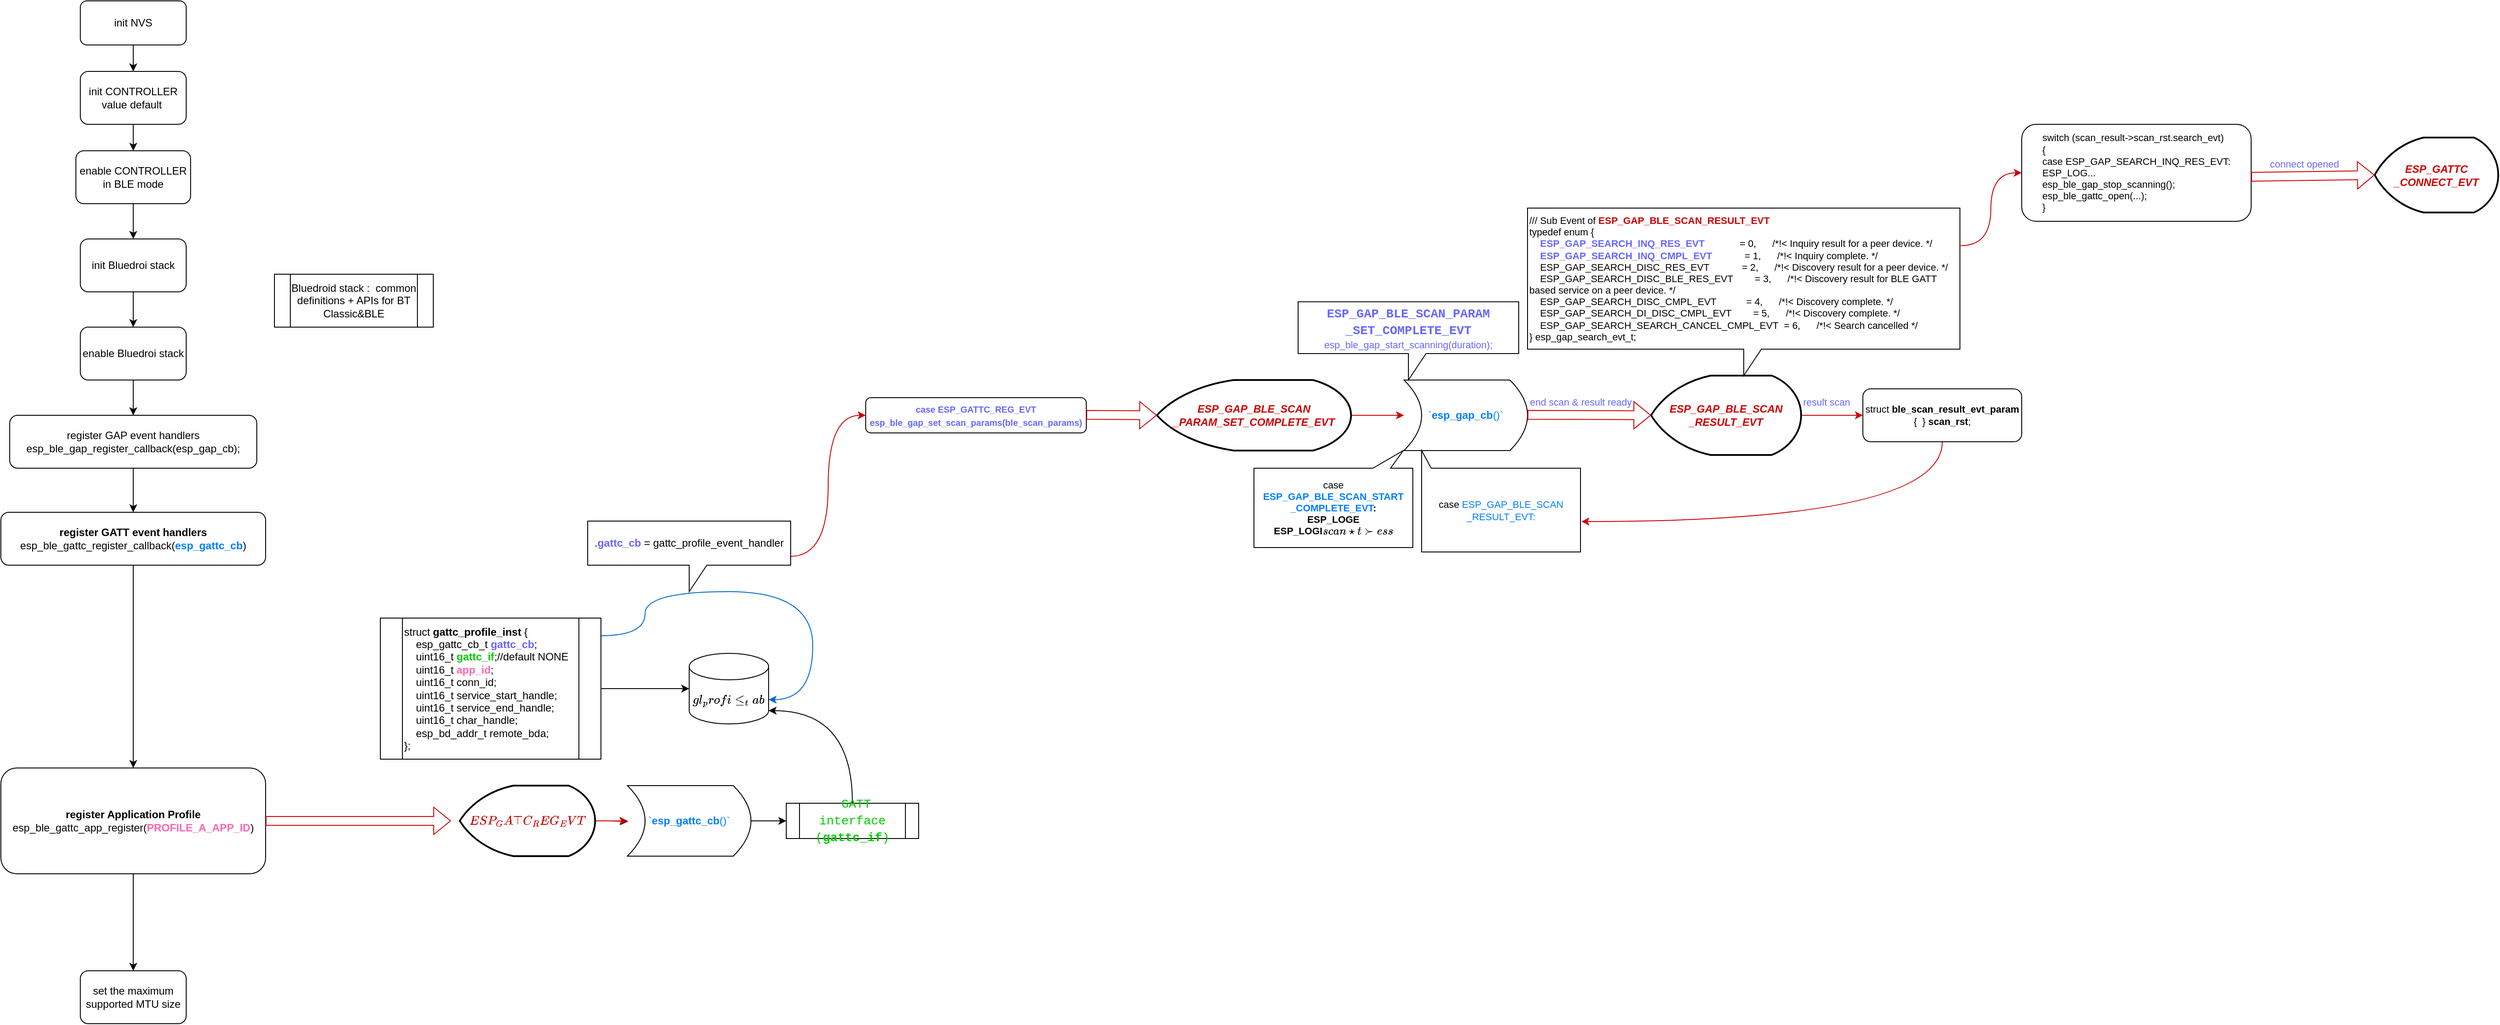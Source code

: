 <mxfile version="20.8.1" type="github">
  <diagram id="5WGJPJ9PN9hEiIK1iL1-" name="Trang-1">
    <mxGraphModel dx="1313" dy="726" grid="1" gridSize="10" guides="1" tooltips="1" connect="1" arrows="1" fold="1" page="1" pageScale="1" pageWidth="4681" pageHeight="3300" math="0" shadow="0">
      <root>
        <mxCell id="0" />
        <mxCell id="1" parent="0" />
        <mxCell id="tE3i4PgHsdOXRFT06SJb-3" value="" style="edgeStyle=orthogonalEdgeStyle;rounded=0;orthogonalLoop=1;jettySize=auto;html=1;" parent="1" source="tE3i4PgHsdOXRFT06SJb-1" target="tE3i4PgHsdOXRFT06SJb-2" edge="1">
          <mxGeometry relative="1" as="geometry" />
        </mxCell>
        <mxCell id="tE3i4PgHsdOXRFT06SJb-1" value="init NVS" style="rounded=1;whiteSpace=wrap;html=1;" parent="1" vertex="1">
          <mxGeometry x="340" y="40" width="120" height="50" as="geometry" />
        </mxCell>
        <mxCell id="tE3i4PgHsdOXRFT06SJb-6" value="" style="edgeStyle=orthogonalEdgeStyle;rounded=0;orthogonalLoop=1;jettySize=auto;html=1;" parent="1" source="tE3i4PgHsdOXRFT06SJb-2" target="tE3i4PgHsdOXRFT06SJb-4" edge="1">
          <mxGeometry relative="1" as="geometry" />
        </mxCell>
        <mxCell id="tE3i4PgHsdOXRFT06SJb-2" value="init CONTROLLER&lt;br&gt;value default&amp;nbsp;" style="rounded=1;whiteSpace=wrap;html=1;" parent="1" vertex="1">
          <mxGeometry x="340" y="120" width="120" height="60" as="geometry" />
        </mxCell>
        <mxCell id="tE3i4PgHsdOXRFT06SJb-14" value="" style="edgeStyle=orthogonalEdgeStyle;rounded=0;orthogonalLoop=1;jettySize=auto;html=1;" parent="1" source="tE3i4PgHsdOXRFT06SJb-4" target="tE3i4PgHsdOXRFT06SJb-12" edge="1">
          <mxGeometry relative="1" as="geometry" />
        </mxCell>
        <mxCell id="tE3i4PgHsdOXRFT06SJb-4" value="enable CONTROLLER in BLE mode" style="rounded=1;whiteSpace=wrap;html=1;" parent="1" vertex="1">
          <mxGeometry x="335" y="210" width="130" height="60" as="geometry" />
        </mxCell>
        <mxCell id="tE3i4PgHsdOXRFT06SJb-15" value="" style="edgeStyle=orthogonalEdgeStyle;rounded=0;orthogonalLoop=1;jettySize=auto;html=1;" parent="1" source="tE3i4PgHsdOXRFT06SJb-12" target="tE3i4PgHsdOXRFT06SJb-13" edge="1">
          <mxGeometry relative="1" as="geometry" />
        </mxCell>
        <mxCell id="tE3i4PgHsdOXRFT06SJb-12" value="init Bluedroi stack" style="rounded=1;whiteSpace=wrap;html=1;" parent="1" vertex="1">
          <mxGeometry x="340" y="310" width="120" height="60" as="geometry" />
        </mxCell>
        <mxCell id="zCq8DhJdXFzrdfrmIdEc-4" value="" style="edgeStyle=orthogonalEdgeStyle;rounded=0;orthogonalLoop=1;jettySize=auto;html=1;" edge="1" parent="1" source="tE3i4PgHsdOXRFT06SJb-13" target="zCq8DhJdXFzrdfrmIdEc-2">
          <mxGeometry relative="1" as="geometry" />
        </mxCell>
        <mxCell id="tE3i4PgHsdOXRFT06SJb-13" value="enable Bluedroi stack" style="rounded=1;whiteSpace=wrap;html=1;" parent="1" vertex="1">
          <mxGeometry x="340" y="410" width="120" height="60" as="geometry" />
        </mxCell>
        <mxCell id="tE3i4PgHsdOXRFT06SJb-16" value="Bluedroid stack :&amp;nbsp; common definitions + APIs for BT Classic&amp;amp;BLE" style="shape=process;whiteSpace=wrap;html=1;backgroundOutline=1;" parent="1" vertex="1">
          <mxGeometry x="560" y="350" width="180" height="60" as="geometry" />
        </mxCell>
        <mxCell id="zCq8DhJdXFzrdfrmIdEc-6" value="" style="edgeStyle=orthogonalEdgeStyle;rounded=0;orthogonalLoop=1;jettySize=auto;html=1;" edge="1" parent="1" source="zCq8DhJdXFzrdfrmIdEc-2" target="zCq8DhJdXFzrdfrmIdEc-5">
          <mxGeometry relative="1" as="geometry" />
        </mxCell>
        <mxCell id="zCq8DhJdXFzrdfrmIdEc-2" value="register GAP event handlers&lt;br&gt;&lt;div style=&quot;border-color: var(--border-color); text-align: left;&quot;&gt;&lt;span style=&quot;border-color: var(--border-color); background-color: initial;&quot;&gt;esp_ble_gap_register_callback(esp_gap_cb);&lt;/span&gt;&lt;/div&gt;" style="rounded=1;whiteSpace=wrap;html=1;" vertex="1" parent="1">
          <mxGeometry x="260" y="510" width="280" height="60" as="geometry" />
        </mxCell>
        <mxCell id="zCq8DhJdXFzrdfrmIdEc-8" value="" style="edgeStyle=orthogonalEdgeStyle;rounded=0;orthogonalLoop=1;jettySize=auto;html=1;" edge="1" parent="1" source="zCq8DhJdXFzrdfrmIdEc-5" target="zCq8DhJdXFzrdfrmIdEc-7">
          <mxGeometry relative="1" as="geometry" />
        </mxCell>
        <mxCell id="zCq8DhJdXFzrdfrmIdEc-5" value="&lt;b&gt;register GATT event handlers&lt;/b&gt;&lt;br&gt;&lt;div style=&quot;border-color: var(--border-color); text-align: left;&quot;&gt;&lt;span style=&quot;background-color: initial;&quot;&gt;esp_ble_gattc_register_callback(&lt;font color=&quot;#007fff&quot;&gt;&lt;b&gt;esp_gattc_cb&lt;/b&gt;&lt;/font&gt;)&lt;/span&gt;&lt;br&gt;&lt;/div&gt;" style="rounded=1;whiteSpace=wrap;html=1;" vertex="1" parent="1">
          <mxGeometry x="250" y="620" width="300" height="60" as="geometry" />
        </mxCell>
        <mxCell id="zCq8DhJdXFzrdfrmIdEc-10" value="" style="edgeStyle=orthogonalEdgeStyle;rounded=0;orthogonalLoop=1;jettySize=auto;html=1;" edge="1" parent="1" source="zCq8DhJdXFzrdfrmIdEc-7" target="zCq8DhJdXFzrdfrmIdEc-9">
          <mxGeometry relative="1" as="geometry" />
        </mxCell>
        <mxCell id="zCq8DhJdXFzrdfrmIdEc-7" value="&lt;div style=&quot;&quot;&gt;&lt;b style=&quot;background-color: initial;&quot;&gt;register Application Profile&lt;/b&gt;&lt;/div&gt;&lt;div style=&quot;text-align: left;&quot;&gt;&lt;span style=&quot;background-color: initial;&quot;&gt;esp_ble_gattc_app_register(&lt;b&gt;&lt;font color=&quot;#ff66b3&quot;&gt;PROFILE_A_APP_ID&lt;/font&gt;&lt;/b&gt;)&lt;br&gt;&lt;/span&gt;&lt;/div&gt;" style="rounded=1;whiteSpace=wrap;html=1;" vertex="1" parent="1">
          <mxGeometry x="250" y="910" width="300" height="120" as="geometry" />
        </mxCell>
        <mxCell id="zCq8DhJdXFzrdfrmIdEc-9" value="set the maximum supported MTU size" style="rounded=1;whiteSpace=wrap;html=1;" vertex="1" parent="1">
          <mxGeometry x="340" y="1140" width="120" height="60" as="geometry" />
        </mxCell>
        <mxCell id="zCq8DhJdXFzrdfrmIdEc-16" value="" style="edgeStyle=orthogonalEdgeStyle;rounded=0;orthogonalLoop=1;jettySize=auto;html=1;entryX=0;entryY=0.5;entryDx=0;entryDy=0;entryPerimeter=0;" edge="1" parent="1" source="zCq8DhJdXFzrdfrmIdEc-13" target="zCq8DhJdXFzrdfrmIdEc-18">
          <mxGeometry relative="1" as="geometry">
            <mxPoint x="1030" y="810" as="targetPoint" />
            <Array as="points">
              <mxPoint x="1010" y="820" />
              <mxPoint x="1010" y="820" />
            </Array>
          </mxGeometry>
        </mxCell>
        <mxCell id="zCq8DhJdXFzrdfrmIdEc-33" style="edgeStyle=orthogonalEdgeStyle;curved=1;rounded=0;orthogonalLoop=1;jettySize=auto;html=1;entryX=1;entryY=0;entryDx=0;entryDy=52.5;entryPerimeter=0;fontColor=#4A80FF;strokeColor=#0066CC;" edge="1" parent="1" source="zCq8DhJdXFzrdfrmIdEc-13" target="zCq8DhJdXFzrdfrmIdEc-18">
          <mxGeometry relative="1" as="geometry">
            <Array as="points">
              <mxPoint x="980" y="760" />
              <mxPoint x="980" y="710" />
              <mxPoint x="1170" y="710" />
              <mxPoint x="1170" y="833" />
            </Array>
          </mxGeometry>
        </mxCell>
        <mxCell id="zCq8DhJdXFzrdfrmIdEc-13" value="&lt;div&gt;struct &lt;b&gt;gattc_profile_inst&lt;/b&gt; {&lt;/div&gt;&lt;div&gt;&amp;nbsp; &amp;nbsp; esp_gattc_cb_t &lt;b&gt;&lt;font color=&quot;#6666ff&quot;&gt;gattc_cb&lt;/font&gt;&lt;/b&gt;;&lt;/div&gt;&lt;div&gt;&amp;nbsp; &amp;nbsp; uint16_t &lt;b&gt;&lt;font color=&quot;#00cc00&quot;&gt;gattc_if&lt;/font&gt;&lt;/b&gt;;//default NONE&lt;/div&gt;&lt;div&gt;&amp;nbsp; &amp;nbsp; uint16_t &lt;b&gt;&lt;font color=&quot;#ff66b3&quot;&gt;app_id&lt;/font&gt;&lt;/b&gt;;&lt;/div&gt;&lt;div style=&quot;&quot;&gt;&amp;nbsp; &amp;nbsp; uint16_t conn_id;&lt;/div&gt;&lt;div&gt;&amp;nbsp; &amp;nbsp; uint16_t service_start_handle;&lt;/div&gt;&lt;div&gt;&amp;nbsp; &amp;nbsp; uint16_t service_end_handle;&lt;/div&gt;&lt;div&gt;&amp;nbsp; &amp;nbsp; uint16_t char_handle;&lt;/div&gt;&lt;div&gt;&amp;nbsp; &amp;nbsp; esp_bd_addr_t remote_bda;&lt;/div&gt;&lt;div&gt;};&lt;/div&gt;" style="shape=process;whiteSpace=wrap;html=1;backgroundOutline=1;align=left;" vertex="1" parent="1">
          <mxGeometry x="680" y="740" width="250" height="160" as="geometry" />
        </mxCell>
        <mxCell id="zCq8DhJdXFzrdfrmIdEc-20" value="" style="edgeStyle=orthogonalEdgeStyle;rounded=0;orthogonalLoop=1;jettySize=auto;html=1;fontColor=#4A80FF;" edge="1" parent="1" target="zCq8DhJdXFzrdfrmIdEc-19">
          <mxGeometry relative="1" as="geometry">
            <mxPoint x="940" y="970" as="sourcePoint" />
          </mxGeometry>
        </mxCell>
        <mxCell id="zCq8DhJdXFzrdfrmIdEc-18" value="&lt;span style=&quot;color: rgb(0, 0, 0);&quot;&gt;`gl_profile_tab`&lt;/span&gt;" style="shape=cylinder3;whiteSpace=wrap;html=1;boundedLbl=1;backgroundOutline=1;size=15;fontColor=#FF0000;" vertex="1" parent="1">
          <mxGeometry x="1030" y="780" width="90" height="80" as="geometry" />
        </mxCell>
        <mxCell id="zCq8DhJdXFzrdfrmIdEc-27" value="" style="edgeStyle=orthogonalEdgeStyle;rounded=0;orthogonalLoop=1;jettySize=auto;html=1;fontColor=#4A80FF;" edge="1" parent="1" source="zCq8DhJdXFzrdfrmIdEc-19" target="zCq8DhJdXFzrdfrmIdEc-25">
          <mxGeometry relative="1" as="geometry" />
        </mxCell>
        <mxCell id="zCq8DhJdXFzrdfrmIdEc-19" value="&lt;font color=&quot;#007fff&quot;&gt;`&lt;b&gt;esp_gattc_cb&lt;/b&gt;()`&lt;/font&gt;" style="shape=dataStorage;whiteSpace=wrap;html=1;fixedSize=1;fontColor=#FF0000;direction=west;" vertex="1" parent="1">
          <mxGeometry x="960" y="930" width="140" height="80" as="geometry" />
        </mxCell>
        <mxCell id="zCq8DhJdXFzrdfrmIdEc-23" value="" style="shape=flexArrow;endArrow=classic;html=1;rounded=0;fontColor=#4A80FF;exitX=1;exitY=0.5;exitDx=0;exitDy=0;strokeColor=#CC0000;fontStyle=0;verticalAlign=bottom;" edge="1" parent="1" source="zCq8DhJdXFzrdfrmIdEc-7">
          <mxGeometry width="50" height="50" relative="1" as="geometry">
            <mxPoint x="560" y="940" as="sourcePoint" />
            <mxPoint x="760" y="970" as="targetPoint" />
          </mxGeometry>
        </mxCell>
        <mxCell id="zCq8DhJdXFzrdfrmIdEc-40" style="edgeStyle=orthogonalEdgeStyle;curved=1;rounded=0;orthogonalLoop=1;jettySize=auto;html=1;entryX=1;entryY=1;entryDx=0;entryDy=-15;entryPerimeter=0;strokeColor=#000000;fontColor=#4A80FF;exitX=0.5;exitY=0;exitDx=0;exitDy=0;" edge="1" parent="1" source="zCq8DhJdXFzrdfrmIdEc-25" target="zCq8DhJdXFzrdfrmIdEc-18">
          <mxGeometry relative="1" as="geometry" />
        </mxCell>
        <mxCell id="zCq8DhJdXFzrdfrmIdEc-25" value="&lt;div style=&quot;font-family: Consolas, &amp;quot;Courier New&amp;quot;, monospace; font-size: 14px; line-height: 19px;&quot;&gt;&lt;font color=&quot;#00cc00&quot;&gt;&amp;nbsp;GATT interface&lt;/font&gt;&lt;/div&gt;&lt;div style=&quot;font-family: Consolas, &amp;quot;Courier New&amp;quot;, monospace; font-size: 14px; line-height: 19px;&quot;&gt;&lt;font color=&quot;#00cc00&quot;&gt;(&lt;b&gt;gattc_if&lt;/b&gt;)&lt;/font&gt;&lt;/div&gt;" style="shape=process;whiteSpace=wrap;html=1;backgroundOutline=1;fontColor=#4A80FF;" vertex="1" parent="1">
          <mxGeometry x="1140" y="950" width="150" height="40" as="geometry" />
        </mxCell>
        <mxCell id="zCq8DhJdXFzrdfrmIdEc-57" style="edgeStyle=orthogonalEdgeStyle;curved=1;rounded=0;orthogonalLoop=1;jettySize=auto;html=1;entryX=0;entryY=0.5;entryDx=0;entryDy=0;strokeColor=#CC0000;fontSize=9;fontColor=#6666FF;" edge="1" parent="1" source="zCq8DhJdXFzrdfrmIdEc-45" target="zCq8DhJdXFzrdfrmIdEc-56">
          <mxGeometry relative="1" as="geometry" />
        </mxCell>
        <mxCell id="zCq8DhJdXFzrdfrmIdEc-45" value="&lt;font color=&quot;#000000&quot;&gt;.&lt;/font&gt;&lt;font color=&quot;#6666ff&quot;&gt;&lt;b&gt;gattc_cb &lt;/b&gt;&lt;/font&gt;&lt;font color=&quot;#000000&quot;&gt;= gattc_profile_event_handler&lt;/font&gt;" style="shape=callout;whiteSpace=wrap;html=1;perimeter=calloutPerimeter;labelBackgroundColor=none;fontColor=#007FFF;" vertex="1" parent="1">
          <mxGeometry x="915" y="630" width="230" height="80" as="geometry" />
        </mxCell>
        <mxCell id="zCq8DhJdXFzrdfrmIdEc-49" value="" style="edgeStyle=orthogonalEdgeStyle;curved=1;rounded=0;orthogonalLoop=1;jettySize=auto;html=1;strokeColor=#CC0000;fontColor=#6666FF;" edge="1" parent="1" source="zCq8DhJdXFzrdfrmIdEc-48" target="zCq8DhJdXFzrdfrmIdEc-19">
          <mxGeometry relative="1" as="geometry" />
        </mxCell>
        <mxCell id="zCq8DhJdXFzrdfrmIdEc-48" value="&lt;i style=&quot;border-color: var(--border-color); color: rgb(0, 0, 0);&quot;&gt;&lt;b style=&quot;border-color: var(--border-color);&quot;&gt;&lt;font style=&quot;border-color: var(--border-color);&quot; color=&quot;#cc0000&quot;&gt;`ESP_GATTC_REG_EVT`&lt;/font&gt;&lt;/b&gt;&lt;/i&gt;" style="strokeWidth=2;html=1;shape=mxgraph.flowchart.display;whiteSpace=wrap;labelBackgroundColor=none;fontColor=#6666FF;" vertex="1" parent="1">
          <mxGeometry x="770" y="930" width="153.34" height="80" as="geometry" />
        </mxCell>
        <mxCell id="zCq8DhJdXFzrdfrmIdEc-56" value="&lt;font style=&quot;&quot;&gt;&lt;font size=&quot;1&quot;&gt;&lt;b&gt;case ESP_GATTC_REG_EVT&lt;/b&gt;&lt;/font&gt;&lt;br&gt;&lt;font size=&quot;1&quot;&gt;&lt;b&gt;esp_ble_gap_set_scan_params(ble_scan_params&lt;/b&gt;&lt;b&gt;)&lt;/b&gt;&lt;/font&gt;&lt;br&gt;&lt;/font&gt;" style="rounded=1;whiteSpace=wrap;html=1;labelBackgroundColor=none;fontColor=#6666FF;" vertex="1" parent="1">
          <mxGeometry x="1230" y="490" width="250" height="40" as="geometry" />
        </mxCell>
        <mxCell id="zCq8DhJdXFzrdfrmIdEc-63" value="" style="edgeStyle=orthogonalEdgeStyle;curved=1;rounded=0;orthogonalLoop=1;jettySize=auto;html=1;strokeColor=#CC0000;fontSize=9;fontColor=#6666FF;" edge="1" parent="1" source="zCq8DhJdXFzrdfrmIdEc-60" target="zCq8DhJdXFzrdfrmIdEc-62">
          <mxGeometry relative="1" as="geometry" />
        </mxCell>
        <mxCell id="zCq8DhJdXFzrdfrmIdEc-60" value="&lt;i style=&quot;border-color: var(--border-color); color: rgb(0, 0, 0);&quot;&gt;&lt;b style=&quot;border-color: var(--border-color);&quot;&gt;&lt;font style=&quot;border-color: var(--border-color);&quot; color=&quot;#cc0000&quot;&gt;ESP_GAP_BLE_SCAN&lt;br&gt;_PARAM_SET_COMPLETE_EVT&lt;/font&gt;&lt;/b&gt;&lt;/i&gt;" style="strokeWidth=2;html=1;shape=mxgraph.flowchart.display;whiteSpace=wrap;labelBackgroundColor=none;fontColor=#6666FF;" vertex="1" parent="1">
          <mxGeometry x="1560" y="470" width="220" height="80" as="geometry" />
        </mxCell>
        <mxCell id="zCq8DhJdXFzrdfrmIdEc-61" value="" style="shape=flexArrow;endArrow=classic;html=1;rounded=0;fontColor=#4A80FF;exitX=1;exitY=0.5;exitDx=0;exitDy=0;strokeColor=#CC0000;fontStyle=0;verticalAlign=bottom;" edge="1" parent="1">
          <mxGeometry width="50" height="50" relative="1" as="geometry">
            <mxPoint x="1480" y="509.5" as="sourcePoint" />
            <mxPoint x="1560" y="510" as="targetPoint" />
          </mxGeometry>
        </mxCell>
        <mxCell id="zCq8DhJdXFzrdfrmIdEc-62" value="&lt;font color=&quot;#007fff&quot;&gt;`&lt;b&gt;esp_gap_cb&lt;/b&gt;()`&lt;/font&gt;" style="shape=dataStorage;whiteSpace=wrap;html=1;fixedSize=1;fontColor=#FF0000;direction=west;" vertex="1" parent="1">
          <mxGeometry x="1840" y="470" width="140" height="80" as="geometry" />
        </mxCell>
        <mxCell id="zCq8DhJdXFzrdfrmIdEc-65" value="&lt;font style=&quot;font-size: 11px;&quot;&gt;&lt;div style=&quot;font-family: Consolas, &amp;quot;Courier New&amp;quot;, monospace; font-size: 14px; line-height: 19px;&quot;&gt;&lt;b&gt;ESP_GAP_BLE_SCAN_PARAM&lt;/b&gt;&lt;/div&gt;&lt;div style=&quot;font-family: Consolas, &amp;quot;Courier New&amp;quot;, monospace; font-size: 14px; line-height: 19px;&quot;&gt;&lt;b&gt;_SET_COMPLETE_EVT&lt;/b&gt;&lt;/div&gt;esp_ble_gap_start_scanning(duration);&lt;/font&gt;" style="shape=callout;whiteSpace=wrap;html=1;perimeter=calloutPerimeter;labelBackgroundColor=none;fontSize=9;fontColor=#6666FF;" vertex="1" parent="1">
          <mxGeometry x="1720" y="381.29" width="250" height="88.71" as="geometry" />
        </mxCell>
        <mxCell id="zCq8DhJdXFzrdfrmIdEc-71" value="" style="edgeStyle=orthogonalEdgeStyle;curved=1;rounded=0;orthogonalLoop=1;jettySize=auto;html=1;strokeColor=#CC0000;fontSize=11;fontColor=#000000;" edge="1" parent="1" source="zCq8DhJdXFzrdfrmIdEc-66" target="zCq8DhJdXFzrdfrmIdEc-70">
          <mxGeometry relative="1" as="geometry" />
        </mxCell>
        <mxCell id="zCq8DhJdXFzrdfrmIdEc-66" value="&lt;font color=&quot;#cc0000&quot;&gt;&lt;b&gt;&lt;i&gt;ESP_GAP_BLE_SCAN&lt;br&gt;_RESULT_EVT&lt;/i&gt;&lt;/b&gt;&lt;/font&gt;" style="strokeWidth=2;html=1;shape=mxgraph.flowchart.display;whiteSpace=wrap;labelBackgroundColor=none;fontColor=#6666FF;" vertex="1" parent="1">
          <mxGeometry x="2120" y="465" width="170" height="90" as="geometry" />
        </mxCell>
        <mxCell id="zCq8DhJdXFzrdfrmIdEc-67" value="" style="shape=flexArrow;endArrow=classic;html=1;rounded=0;fontColor=#4A80FF;exitX=1;exitY=0.5;exitDx=0;exitDy=0;strokeColor=#CC0000;fontStyle=0;verticalAlign=bottom;entryX=0;entryY=0.5;entryDx=0;entryDy=0;entryPerimeter=0;" edge="1" parent="1" target="zCq8DhJdXFzrdfrmIdEc-66">
          <mxGeometry width="50" height="50" relative="1" as="geometry">
            <mxPoint x="1980" y="509.5" as="sourcePoint" />
            <mxPoint x="2060" y="510" as="targetPoint" />
          </mxGeometry>
        </mxCell>
        <mxCell id="zCq8DhJdXFzrdfrmIdEc-68" value="end scan &amp;amp; result ready" style="text;html=1;align=center;verticalAlign=middle;resizable=0;points=[];autosize=1;strokeColor=none;fillColor=none;fontSize=11;fontColor=#6666FF;" vertex="1" parent="1">
          <mxGeometry x="1970" y="480" width="140" height="30" as="geometry" />
        </mxCell>
        <mxCell id="zCq8DhJdXFzrdfrmIdEc-79" style="edgeStyle=orthogonalEdgeStyle;curved=1;rounded=0;orthogonalLoop=1;jettySize=auto;html=1;entryX=0;entryY=0.5;entryDx=0;entryDy=0;strokeColor=#CC0000;fontSize=11;fontColor=#000000;exitX=1.002;exitY=0.224;exitDx=0;exitDy=0;exitPerimeter=0;" edge="1" parent="1" source="zCq8DhJdXFzrdfrmIdEc-69" target="zCq8DhJdXFzrdfrmIdEc-78">
          <mxGeometry relative="1" as="geometry" />
        </mxCell>
        <mxCell id="zCq8DhJdXFzrdfrmIdEc-69" value="&lt;div&gt;&lt;font color=&quot;#000000&quot;&gt;/// Sub Event of &lt;/font&gt;&lt;font color=&quot;#cc0000&quot;&gt;&lt;b&gt;ESP_GAP_BLE_SCAN_RESULT_EVT&lt;/b&gt;&lt;/font&gt;&lt;br&gt;&lt;/div&gt;&lt;div&gt;&lt;font color=&quot;#000000&quot;&gt;typedef enum {&lt;/font&gt;&lt;/div&gt;&lt;div&gt;&lt;font color=&quot;#000000&quot;&gt;&amp;nbsp; &amp;nbsp; &lt;/font&gt;&lt;b style=&quot;&quot;&gt;ESP_GAP_SEARCH_INQ_RES_EVT&amp;nbsp; &amp;nbsp; &amp;nbsp; &amp;nbsp; &amp;nbsp; &amp;nbsp; &amp;nbsp;&lt;/b&gt;&lt;font color=&quot;#000000&quot;&gt;= 0,&amp;nbsp; &amp;nbsp; &amp;nbsp; /*!&amp;lt; Inquiry result for a peer device. */&lt;/font&gt;&lt;/div&gt;&lt;div&gt;&lt;font color=&quot;#000000&quot;&gt;&amp;nbsp; &amp;nbsp; &lt;/font&gt;&lt;b style=&quot;&quot;&gt;ESP_GAP_SEARCH_INQ_CMPL_EVT&amp;nbsp; &amp;nbsp; &amp;nbsp; &amp;nbsp; &amp;nbsp; &amp;nbsp; &lt;/b&gt;&lt;font color=&quot;#000000&quot;&gt;= 1,&amp;nbsp; &amp;nbsp; &amp;nbsp; /*!&amp;lt; Inquiry complete. */&lt;/font&gt;&lt;/div&gt;&lt;div&gt;&lt;font color=&quot;#000000&quot;&gt;&amp;nbsp; &amp;nbsp; ESP_GAP_SEARCH_DISC_RES_EVT&amp;nbsp; &amp;nbsp; &amp;nbsp; &amp;nbsp; &amp;nbsp; &amp;nbsp; = 2,&amp;nbsp; &amp;nbsp; &amp;nbsp; /*!&amp;lt; Discovery result for a peer device. */&lt;/font&gt;&lt;/div&gt;&lt;div&gt;&lt;font color=&quot;#000000&quot;&gt;&amp;nbsp; &amp;nbsp; ESP_GAP_SEARCH_DISC_BLE_RES_EVT&amp;nbsp; &amp;nbsp; &amp;nbsp; &amp;nbsp; = 3,&amp;nbsp; &amp;nbsp; &amp;nbsp; /*!&amp;lt; Discovery result for BLE GATT&amp;nbsp;&lt;/font&gt;&lt;/div&gt;&lt;div&gt;&lt;font color=&quot;#000000&quot;&gt;&lt;span style=&quot;&quot;&gt;	&lt;/span&gt;&lt;span style=&quot;&quot;&gt;	&lt;/span&gt;&lt;span style=&quot;&quot;&gt;	&lt;/span&gt;&lt;span style=&quot;&quot;&gt;	&lt;/span&gt;&lt;span style=&quot;&quot;&gt;	&lt;/span&gt;&lt;span style=&quot;&quot;&gt;	&lt;/span&gt;&lt;span style=&quot;&quot;&gt;	&lt;/span&gt;&lt;span style=&quot;&quot;&gt;	&lt;/span&gt;&lt;span style=&quot;&quot;&gt;	&lt;/span&gt;&lt;span style=&quot;&quot;&gt;	&lt;/span&gt;&lt;span style=&quot;&quot;&gt;	&lt;/span&gt;&lt;span style=&quot;&quot;&gt;	&lt;/span&gt;based service on a peer device. */&lt;/font&gt;&lt;/div&gt;&lt;div&gt;&lt;font color=&quot;#000000&quot;&gt;&amp;nbsp; &amp;nbsp; ESP_GAP_SEARCH_DISC_CMPL_EVT&amp;nbsp; &amp;nbsp; &amp;nbsp; &amp;nbsp; &amp;nbsp; &amp;nbsp;= 4,&amp;nbsp; &amp;nbsp; &amp;nbsp; /*!&amp;lt; Discovery complete. */&lt;/font&gt;&lt;/div&gt;&lt;div&gt;&lt;font color=&quot;#000000&quot;&gt;&amp;nbsp; &amp;nbsp; ESP_GAP_SEARCH_DI_DISC_CMPL_EVT&amp;nbsp; &amp;nbsp; &amp;nbsp; &amp;nbsp; = 5,&amp;nbsp; &amp;nbsp; &amp;nbsp; /*!&amp;lt; Discovery complete. */&lt;/font&gt;&lt;/div&gt;&lt;div&gt;&lt;font color=&quot;#000000&quot;&gt;&amp;nbsp; &amp;nbsp; ESP_GAP_SEARCH_SEARCH_CANCEL_CMPL_EVT&amp;nbsp; = 6,&amp;nbsp; &amp;nbsp; &amp;nbsp; /*!&amp;lt; Search cancelled */&lt;/font&gt;&lt;/div&gt;&lt;div&gt;&lt;font color=&quot;#000000&quot;&gt;} esp_gap_search_evt_t;&lt;/font&gt;&lt;/div&gt;" style="shape=callout;whiteSpace=wrap;html=1;perimeter=calloutPerimeter;labelBackgroundColor=none;fontSize=11;fontColor=#6666FF;align=left;" vertex="1" parent="1">
          <mxGeometry x="1980" y="275" width="490" height="190" as="geometry" />
        </mxCell>
        <mxCell id="zCq8DhJdXFzrdfrmIdEc-76" style="edgeStyle=orthogonalEdgeStyle;curved=1;rounded=0;orthogonalLoop=1;jettySize=auto;html=1;entryX=-0.006;entryY=0.3;entryDx=0;entryDy=0;entryPerimeter=0;strokeColor=#CC0000;fontSize=11;fontColor=#000000;" edge="1" parent="1" source="zCq8DhJdXFzrdfrmIdEc-70" target="zCq8DhJdXFzrdfrmIdEc-74">
          <mxGeometry relative="1" as="geometry">
            <Array as="points">
              <mxPoint x="2450" y="631" />
            </Array>
          </mxGeometry>
        </mxCell>
        <mxCell id="zCq8DhJdXFzrdfrmIdEc-70" value="&lt;font color=&quot;#000000&quot;&gt;struct &lt;b&gt;ble_scan_result_evt_param &lt;/b&gt;{&amp;nbsp; } &lt;b&gt;scan_rst&lt;/b&gt;;&lt;/font&gt;" style="rounded=1;whiteSpace=wrap;html=1;labelBackgroundColor=none;fontSize=11;fontColor=#CC0000;" vertex="1" parent="1">
          <mxGeometry x="2360" y="480" width="180" height="60" as="geometry" />
        </mxCell>
        <mxCell id="zCq8DhJdXFzrdfrmIdEc-72" value="result scan&amp;nbsp;" style="text;html=1;align=center;verticalAlign=middle;resizable=0;points=[];autosize=1;strokeColor=none;fillColor=none;fontSize=11;fontColor=#6666FF;" vertex="1" parent="1">
          <mxGeometry x="2280" y="480" width="80" height="30" as="geometry" />
        </mxCell>
        <mxCell id="zCq8DhJdXFzrdfrmIdEc-73" value="case &lt;font style=&quot;font-weight: bold;&quot; color=&quot;#007fff&quot;&gt;ESP_GAP_BLE_SCAN_START&lt;br&gt;_COMPLETE_EVT&lt;/font&gt;&lt;b&gt;:&lt;/b&gt;&lt;br&gt;&lt;b&gt;ESP_LOGE&lt;/b&gt;&lt;br&gt;&lt;b&gt;ESP_LOGI`scan start success`&lt;/b&gt;" style="shape=callout;whiteSpace=wrap;html=1;perimeter=calloutPerimeter;labelBackgroundColor=none;fontSize=11;fontColor=#000000;direction=west;size=20;position=0.14;position2=0.06;" vertex="1" parent="1">
          <mxGeometry x="1670" y="550" width="180" height="110" as="geometry" />
        </mxCell>
        <mxCell id="zCq8DhJdXFzrdfrmIdEc-74" value="&lt;font color=&quot;#000000&quot;&gt;case &lt;/font&gt;ESP_GAP_BLE_SCAN&lt;br&gt;_RESULT_EVT:" style="shape=callout;whiteSpace=wrap;html=1;perimeter=calloutPerimeter;labelBackgroundColor=none;fontSize=11;fontColor=#007FFF;direction=west;base=40;size=20;position=0.94;position2=1;" vertex="1" parent="1">
          <mxGeometry x="1860" y="550" width="180" height="115" as="geometry" />
        </mxCell>
        <mxCell id="zCq8DhJdXFzrdfrmIdEc-78" value="&lt;div style=&quot;text-align: left;&quot;&gt;&lt;span style=&quot;background-color: initial;&quot;&gt;switch (scan_result-&amp;gt;scan_rst.search_evt)&lt;/span&gt;&lt;/div&gt;&lt;div style=&quot;text-align: left;&quot;&gt;&lt;span style=&quot;background-color: initial;&quot;&gt;{&lt;/span&gt;&lt;/div&gt;&lt;div style=&quot;text-align: left;&quot;&gt;&lt;span style=&quot;background-color: initial;&quot;&gt;&lt;span style=&quot;&quot;&gt;	&lt;/span&gt;case ESP_GAP_SEARCH_INQ_RES_EVT:&lt;/span&gt;&lt;/div&gt;&lt;div style=&quot;text-align: left;&quot;&gt;&lt;span style=&quot;background-color: initial;&quot;&gt;&lt;span style=&quot;&quot;&gt;	&lt;/span&gt;&lt;span style=&quot;&quot;&gt;	&lt;/span&gt;&lt;span style=&quot;&quot;&gt;	&lt;/span&gt;ESP_LOG...&lt;/span&gt;&lt;/div&gt;&lt;div style=&quot;text-align: left;&quot;&gt;&lt;span style=&quot;background-color: initial;&quot;&gt;esp_ble_gap_stop_scanning();&lt;/span&gt;&lt;/div&gt;&lt;div style=&quot;text-align: left;&quot;&gt;&lt;span style=&quot;background-color: initial;&quot;&gt;esp_ble_gattc_open(...);&lt;br&gt;&lt;/span&gt;&lt;/div&gt;&lt;div style=&quot;text-align: left;&quot;&gt;&lt;span style=&quot;background-color: initial;&quot;&gt;}&lt;/span&gt;&lt;/div&gt;" style="rounded=1;whiteSpace=wrap;html=1;labelBackgroundColor=none;fontSize=11;fontColor=#000000;" vertex="1" parent="1">
          <mxGeometry x="2540" y="180" width="260" height="110" as="geometry" />
        </mxCell>
        <mxCell id="zCq8DhJdXFzrdfrmIdEc-80" value="&lt;font color=&quot;#cc0000&quot;&gt;&lt;b&gt;&lt;i&gt;ESP_GATTC&lt;br&gt;_CONNECT_EVT&lt;/i&gt;&lt;/b&gt;&lt;/font&gt;" style="strokeWidth=2;html=1;shape=mxgraph.flowchart.display;whiteSpace=wrap;labelBackgroundColor=none;fontColor=#6666FF;" vertex="1" parent="1">
          <mxGeometry x="2940" y="195" width="140" height="85" as="geometry" />
        </mxCell>
        <mxCell id="zCq8DhJdXFzrdfrmIdEc-81" value="" style="shape=flexArrow;endArrow=classic;html=1;rounded=0;fontColor=#4A80FF;exitX=1;exitY=0.5;exitDx=0;exitDy=0;strokeColor=#CC0000;fontStyle=0;verticalAlign=bottom;entryX=0;entryY=0.5;entryDx=0;entryDy=0;entryPerimeter=0;" edge="1" parent="1" target="zCq8DhJdXFzrdfrmIdEc-80">
          <mxGeometry width="50" height="50" relative="1" as="geometry">
            <mxPoint x="2800" y="239.5" as="sourcePoint" />
            <mxPoint x="2880" y="240" as="targetPoint" />
          </mxGeometry>
        </mxCell>
        <mxCell id="zCq8DhJdXFzrdfrmIdEc-82" value="connect opened" style="text;html=1;align=center;verticalAlign=middle;resizable=0;points=[];autosize=1;strokeColor=none;fillColor=none;fontSize=11;fontColor=#6666FF;" vertex="1" parent="1">
          <mxGeometry x="2810" y="210" width="100" height="30" as="geometry" />
        </mxCell>
      </root>
    </mxGraphModel>
  </diagram>
</mxfile>
